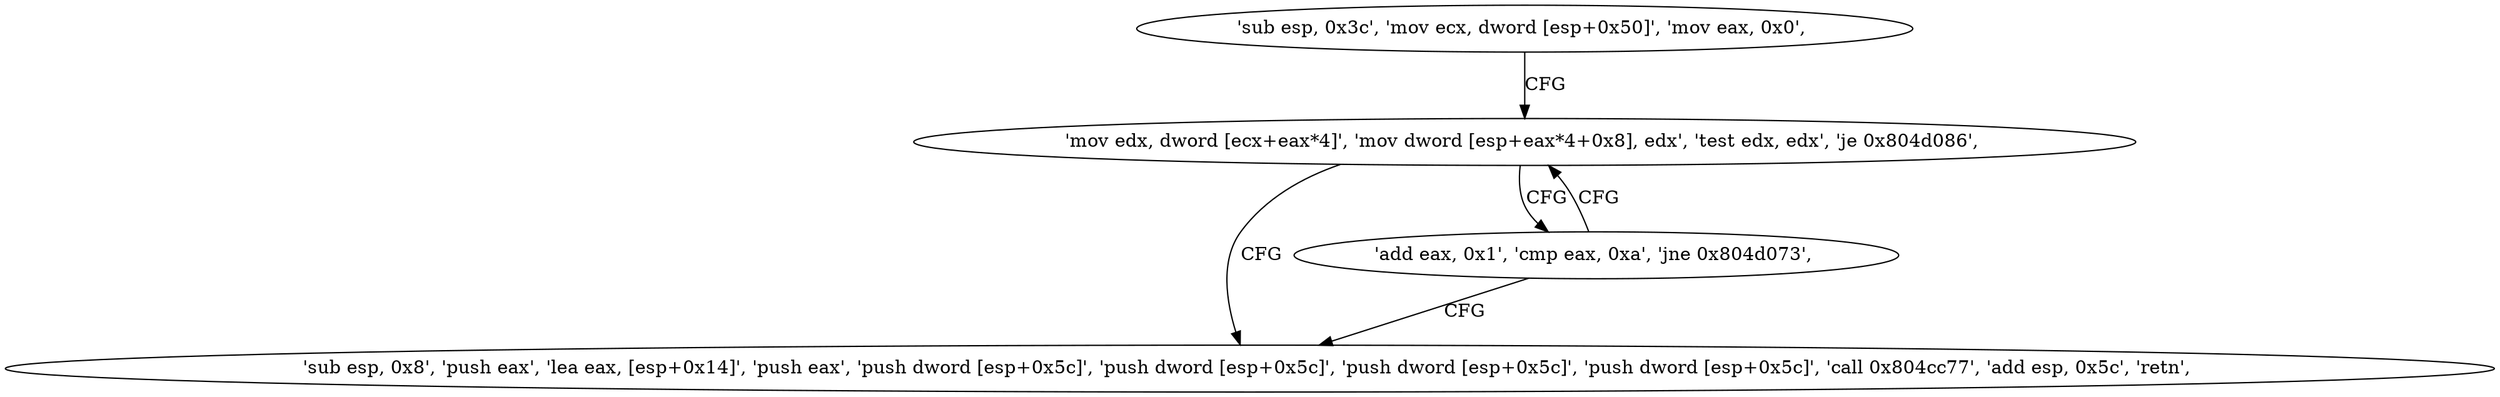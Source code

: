 digraph "func" {
"134533223" [label = "'sub esp, 0x3c', 'mov ecx, dword [esp+0x50]', 'mov eax, 0x0', " ]
"134533235" [label = "'mov edx, dword [ecx+eax*4]', 'mov dword [esp+eax*4+0x8], edx', 'test edx, edx', 'je 0x804d086', " ]
"134533254" [label = "'sub esp, 0x8', 'push eax', 'lea eax, [esp+0x14]', 'push eax', 'push dword [esp+0x5c]', 'push dword [esp+0x5c]', 'push dword [esp+0x5c]', 'push dword [esp+0x5c]', 'call 0x804cc77', 'add esp, 0x5c', 'retn', " ]
"134533246" [label = "'add eax, 0x1', 'cmp eax, 0xa', 'jne 0x804d073', " ]
"134533223" -> "134533235" [ label = "CFG" ]
"134533235" -> "134533254" [ label = "CFG" ]
"134533235" -> "134533246" [ label = "CFG" ]
"134533246" -> "134533235" [ label = "CFG" ]
"134533246" -> "134533254" [ label = "CFG" ]
}
